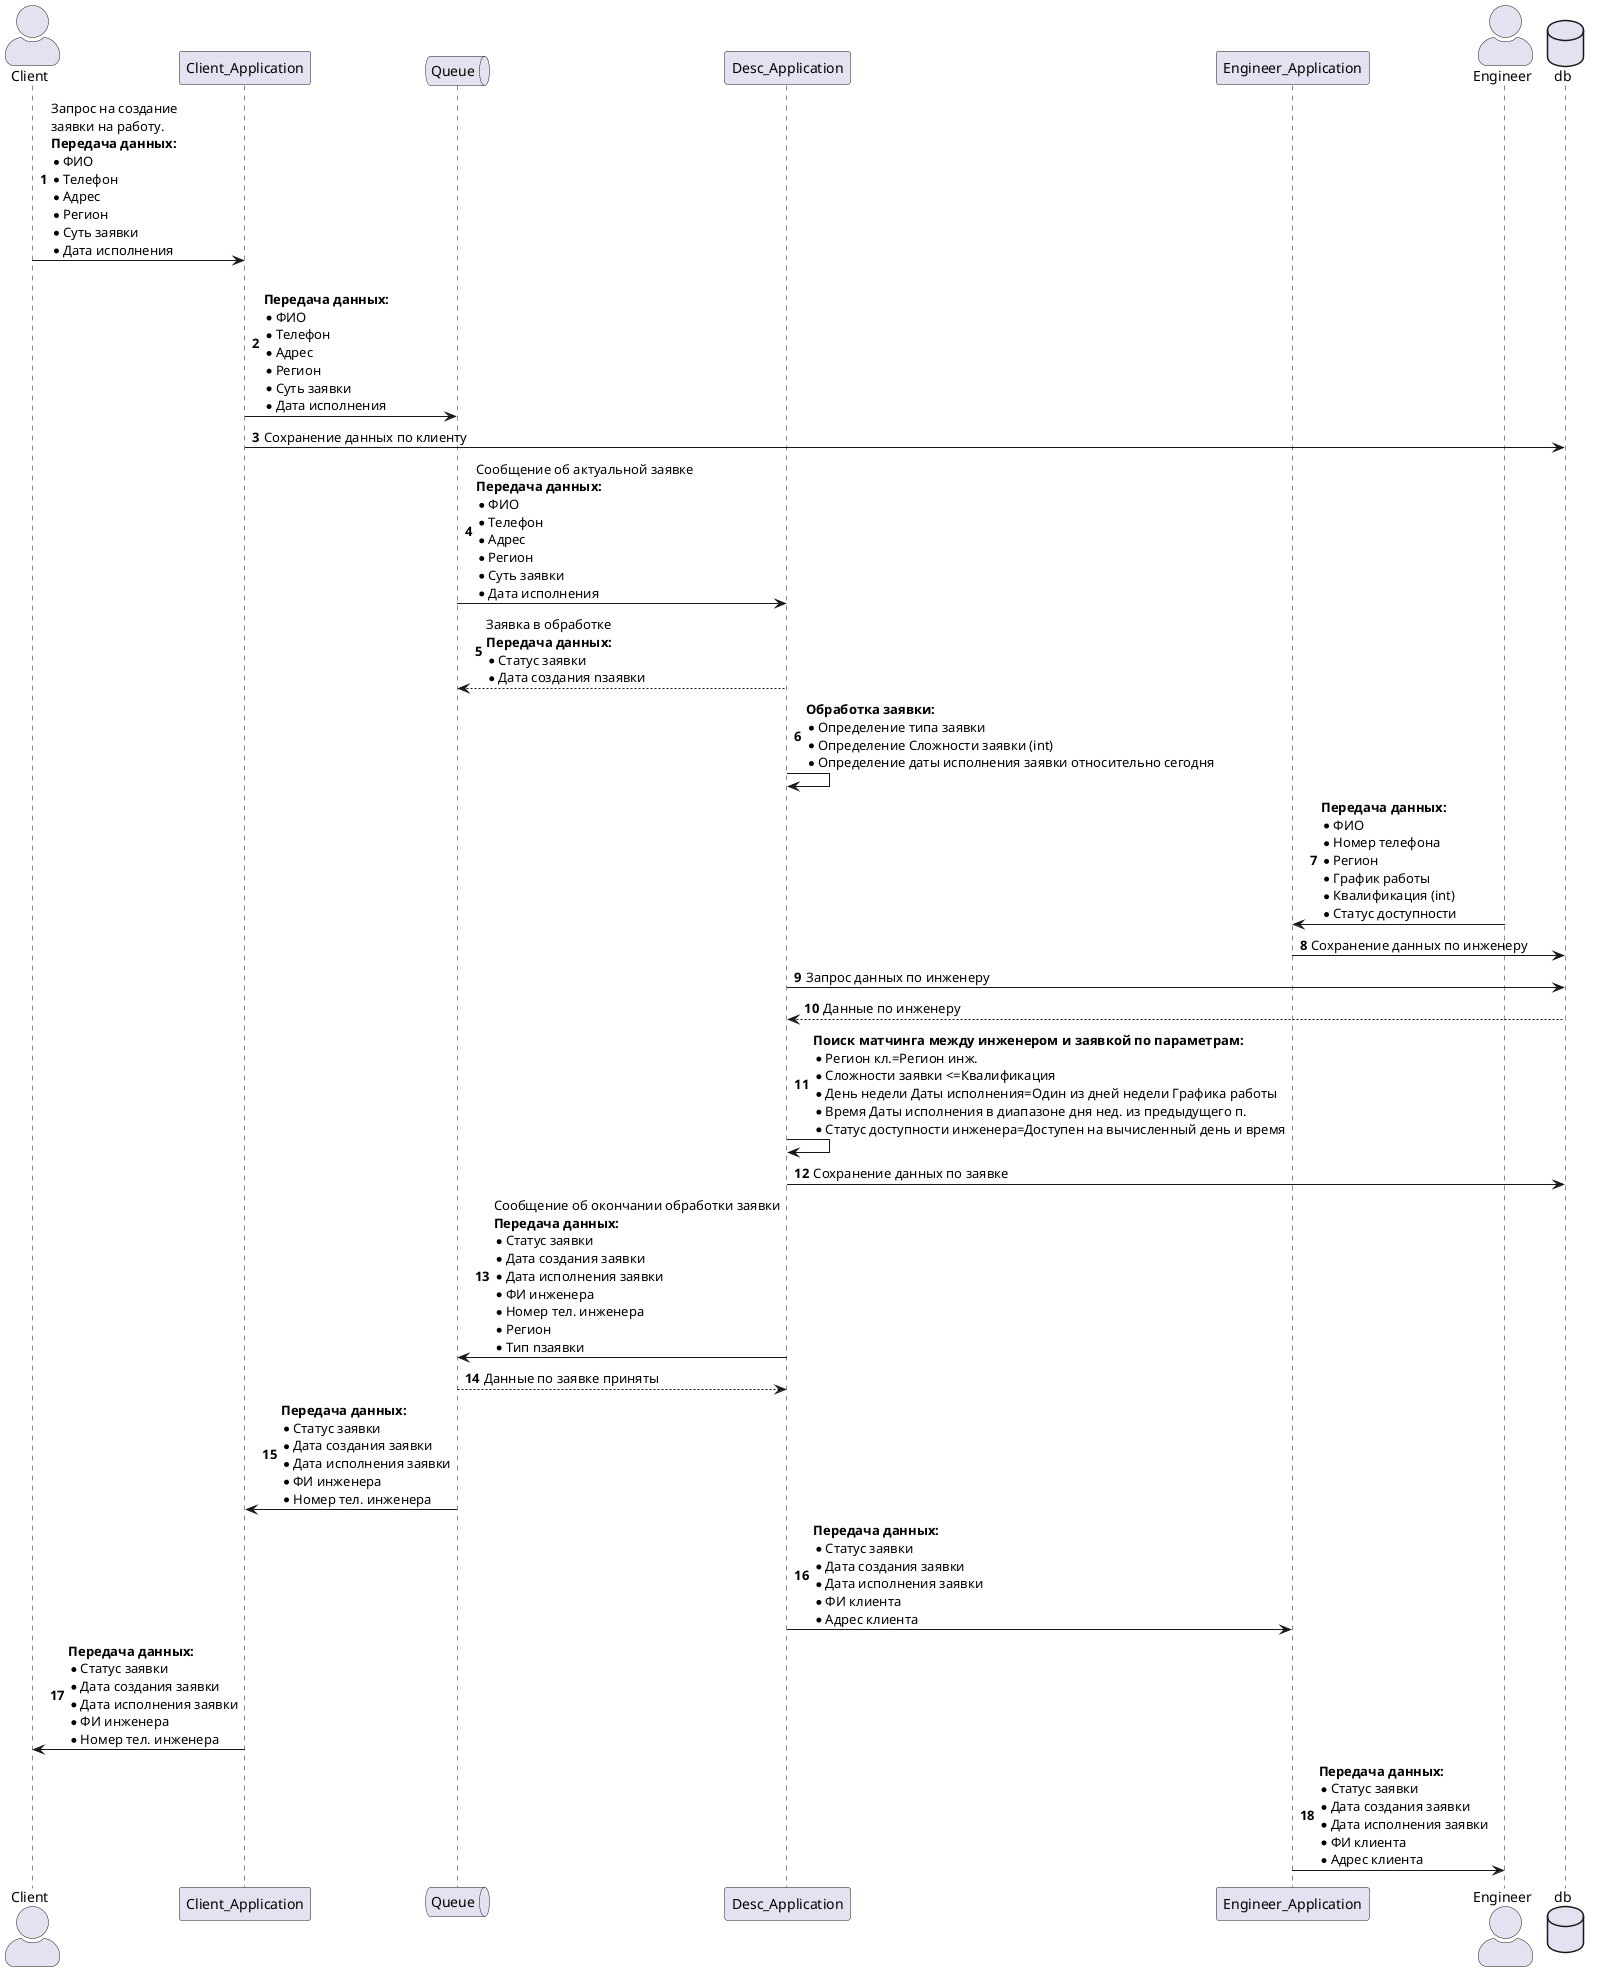 @startuml
autonumber
skinparam actorStyle awesome
actor Client as cl
participant Client_Application as cl_app
queue Queue as q
participant Desc_Application as ds_app
participant Engineer_Application as en_app
actor Engineer as en
database db


cl->cl_app: Запрос на создание \nзаявки на работу. \n**Передача данных:**\n*ФИО\n*Телефон\n*Адрес\n*Регион\n*Суть заявки\n*Дата исполнения
cl_app->q:\n**Передача данных:**\n*ФИО\n*Телефон\n*Адрес\n*Регион\n*Суть заявки\n*Дата исполнения
cl_app->db: Сохранение данных по клиенту
q->ds_app:Сообщение об актуальной заявке\n**Передача данных:**\n*ФИО\n*Телефон\n*Адрес\n*Регион\n*Суть заявки\n*Дата исполнения
ds_app-->q: Заявка в обработке\n**Передача данных:**\n*Статус заявки\n*Дата создания nзаявки
ds_app->ds_app: **Обработка заявки:**\n*Определение типа заявки\n*Определение Сложности заявки (int)\n*Определение даты исполнения заявки относительно сегодня
en->en_app: **Передача данных:**\n*ФИО\n*Номер телефона\n*Регион\n*График работы\n*Квалификация (int)\n*Статус доступности
en_app->db: Сохранение данных по инженеру
ds_app->db: Запрос данных по инженеру
db-->ds_app:Данные по инженеру
ds_app->ds_app: **Поиск матчинга между инженером и заявкой по параметрам:**\n*Регион кл.=Регион инж.\n*Сложности заявки <=Квалификация\n*День недели Даты исполнения=Один из дней недели Графика работы\n*Время Даты исполнения в диапазоне дня нед. из предыдущего п.\n*Статус доступности инженера=Доступен на вычисленный день и время
ds_app->db: Сохранение данных по заявке
ds_app->q:Сообщение об окончании обработки заявки\n**Передача данных:**\n*Статус заявки\n*Дата создания заявки\n*Дата исполнения заявки\n*ФИ инженера\n*Номер тел. инженера\n*Регион\n*Тип nзаявки
q-->ds_app:Данные по заявке приняты
q->cl_app:**Передача данных:**\n*Статус заявки\n*Дата создания заявки\n*Дата исполнения заявки\n*ФИ инженера\n*Номер тел. инженера
ds_app->en_app:**Передача данных:**\n*Статус заявки\n*Дата создания заявки\n*Дата исполнения заявки\n*ФИ клиента\n*Адрес клиента
cl_app->cl: **Передача данных:**\n*Статус заявки\n*Дата создания заявки\n*Дата исполнения заявки\n*ФИ инженера\n*Номер тел. инженера
en_app->en:**Передача данных:**\n*Статус заявки\n*Дата создания заявки\n*Дата исполнения заявки\n*ФИ клиента\n*Адрес клиента



@enduml